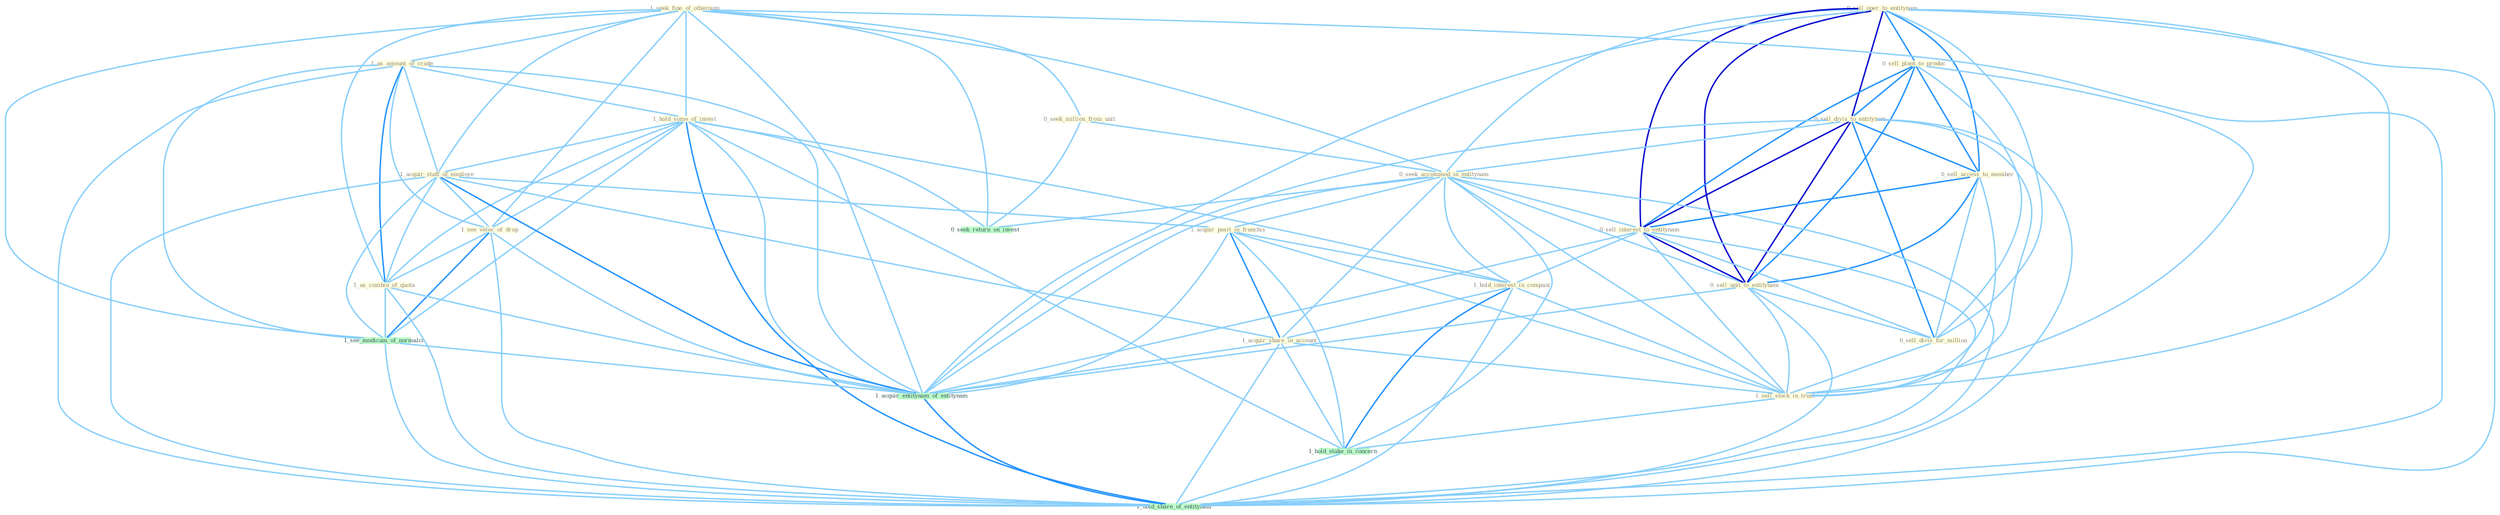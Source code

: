 Graph G{ 
    node
    [shape=polygon,style=filled,width=.5,height=.06,color="#BDFCC9",fixedsize=true,fontsize=4,
    fontcolor="#2f4f4f"];
    {node
    [color="#ffffe0", fontcolor="#8b7d6b"] "0_sell_oper_to_entitynam " "1_seek_fine_of_othernum " "1_us_amount_of_crude " "0_sell_plant_to_produc " "1_hold_some_of_invest " "0_seek_million_from_unit " "0_sell_divis_to_entitynam " "0_sell_access_to_member " "0_seek_accommod_in_entitynam " "1_acquir_staff_of_employe " "1_see_veloc_of_drop " "1_acquir_posit_in_franchis " "1_us_combin_of_quota " "0_sell_interest_to_entitynam " "1_hold_interest_in_compani " "0_sell_unit_to_entitynam " "0_sell_divis_for_million " "1_acquir_share_in_account " "1_sell_stock_in_trust "}
{node [color="#fff0f5", fontcolor="#b22222"]}
edge [color="#B0E2FF"];

	"0_sell_oper_to_entitynam " -- "0_sell_plant_to_produc " [w="2", color="#1e90ff" , len=0.8];
	"0_sell_oper_to_entitynam " -- "0_sell_divis_to_entitynam " [w="3", color="#0000cd" , len=0.6];
	"0_sell_oper_to_entitynam " -- "0_sell_access_to_member " [w="2", color="#1e90ff" , len=0.8];
	"0_sell_oper_to_entitynam " -- "0_seek_accommod_in_entitynam " [w="1", color="#87cefa" ];
	"0_sell_oper_to_entitynam " -- "0_sell_interest_to_entitynam " [w="3", color="#0000cd" , len=0.6];
	"0_sell_oper_to_entitynam " -- "0_sell_unit_to_entitynam " [w="3", color="#0000cd" , len=0.6];
	"0_sell_oper_to_entitynam " -- "0_sell_divis_for_million " [w="1", color="#87cefa" ];
	"0_sell_oper_to_entitynam " -- "1_sell_stock_in_trust " [w="1", color="#87cefa" ];
	"0_sell_oper_to_entitynam " -- "1_acquir_entitynam_of_entitynam " [w="1", color="#87cefa" ];
	"0_sell_oper_to_entitynam " -- "1_hold_share_of_entitynam " [w="1", color="#87cefa" ];
	"1_seek_fine_of_othernum " -- "1_us_amount_of_crude " [w="1", color="#87cefa" ];
	"1_seek_fine_of_othernum " -- "1_hold_some_of_invest " [w="1", color="#87cefa" ];
	"1_seek_fine_of_othernum " -- "0_seek_million_from_unit " [w="1", color="#87cefa" ];
	"1_seek_fine_of_othernum " -- "0_seek_accommod_in_entitynam " [w="1", color="#87cefa" ];
	"1_seek_fine_of_othernum " -- "1_acquir_staff_of_employe " [w="1", color="#87cefa" ];
	"1_seek_fine_of_othernum " -- "1_see_veloc_of_drop " [w="1", color="#87cefa" ];
	"1_seek_fine_of_othernum " -- "1_us_combin_of_quota " [w="1", color="#87cefa" ];
	"1_seek_fine_of_othernum " -- "0_seek_return_on_invest " [w="1", color="#87cefa" ];
	"1_seek_fine_of_othernum " -- "1_see_modicum_of_normalci " [w="1", color="#87cefa" ];
	"1_seek_fine_of_othernum " -- "1_acquir_entitynam_of_entitynam " [w="1", color="#87cefa" ];
	"1_seek_fine_of_othernum " -- "1_hold_share_of_entitynam " [w="1", color="#87cefa" ];
	"1_us_amount_of_crude " -- "1_hold_some_of_invest " [w="1", color="#87cefa" ];
	"1_us_amount_of_crude " -- "1_acquir_staff_of_employe " [w="1", color="#87cefa" ];
	"1_us_amount_of_crude " -- "1_see_veloc_of_drop " [w="1", color="#87cefa" ];
	"1_us_amount_of_crude " -- "1_us_combin_of_quota " [w="2", color="#1e90ff" , len=0.8];
	"1_us_amount_of_crude " -- "1_see_modicum_of_normalci " [w="1", color="#87cefa" ];
	"1_us_amount_of_crude " -- "1_acquir_entitynam_of_entitynam " [w="1", color="#87cefa" ];
	"1_us_amount_of_crude " -- "1_hold_share_of_entitynam " [w="1", color="#87cefa" ];
	"0_sell_plant_to_produc " -- "0_sell_divis_to_entitynam " [w="2", color="#1e90ff" , len=0.8];
	"0_sell_plant_to_produc " -- "0_sell_access_to_member " [w="2", color="#1e90ff" , len=0.8];
	"0_sell_plant_to_produc " -- "0_sell_interest_to_entitynam " [w="2", color="#1e90ff" , len=0.8];
	"0_sell_plant_to_produc " -- "0_sell_unit_to_entitynam " [w="2", color="#1e90ff" , len=0.8];
	"0_sell_plant_to_produc " -- "0_sell_divis_for_million " [w="1", color="#87cefa" ];
	"0_sell_plant_to_produc " -- "1_sell_stock_in_trust " [w="1", color="#87cefa" ];
	"1_hold_some_of_invest " -- "1_acquir_staff_of_employe " [w="1", color="#87cefa" ];
	"1_hold_some_of_invest " -- "1_see_veloc_of_drop " [w="1", color="#87cefa" ];
	"1_hold_some_of_invest " -- "1_us_combin_of_quota " [w="1", color="#87cefa" ];
	"1_hold_some_of_invest " -- "1_hold_interest_in_compani " [w="1", color="#87cefa" ];
	"1_hold_some_of_invest " -- "1_hold_stake_in_concern " [w="1", color="#87cefa" ];
	"1_hold_some_of_invest " -- "0_seek_return_on_invest " [w="1", color="#87cefa" ];
	"1_hold_some_of_invest " -- "1_see_modicum_of_normalci " [w="1", color="#87cefa" ];
	"1_hold_some_of_invest " -- "1_acquir_entitynam_of_entitynam " [w="1", color="#87cefa" ];
	"1_hold_some_of_invest " -- "1_hold_share_of_entitynam " [w="2", color="#1e90ff" , len=0.8];
	"0_seek_million_from_unit " -- "0_seek_accommod_in_entitynam " [w="1", color="#87cefa" ];
	"0_seek_million_from_unit " -- "0_seek_return_on_invest " [w="1", color="#87cefa" ];
	"0_sell_divis_to_entitynam " -- "0_sell_access_to_member " [w="2", color="#1e90ff" , len=0.8];
	"0_sell_divis_to_entitynam " -- "0_seek_accommod_in_entitynam " [w="1", color="#87cefa" ];
	"0_sell_divis_to_entitynam " -- "0_sell_interest_to_entitynam " [w="3", color="#0000cd" , len=0.6];
	"0_sell_divis_to_entitynam " -- "0_sell_unit_to_entitynam " [w="3", color="#0000cd" , len=0.6];
	"0_sell_divis_to_entitynam " -- "0_sell_divis_for_million " [w="2", color="#1e90ff" , len=0.8];
	"0_sell_divis_to_entitynam " -- "1_sell_stock_in_trust " [w="1", color="#87cefa" ];
	"0_sell_divis_to_entitynam " -- "1_acquir_entitynam_of_entitynam " [w="1", color="#87cefa" ];
	"0_sell_divis_to_entitynam " -- "1_hold_share_of_entitynam " [w="1", color="#87cefa" ];
	"0_sell_access_to_member " -- "0_sell_interest_to_entitynam " [w="2", color="#1e90ff" , len=0.8];
	"0_sell_access_to_member " -- "0_sell_unit_to_entitynam " [w="2", color="#1e90ff" , len=0.8];
	"0_sell_access_to_member " -- "0_sell_divis_for_million " [w="1", color="#87cefa" ];
	"0_sell_access_to_member " -- "1_sell_stock_in_trust " [w="1", color="#87cefa" ];
	"0_seek_accommod_in_entitynam " -- "1_acquir_posit_in_franchis " [w="1", color="#87cefa" ];
	"0_seek_accommod_in_entitynam " -- "0_sell_interest_to_entitynam " [w="1", color="#87cefa" ];
	"0_seek_accommod_in_entitynam " -- "1_hold_interest_in_compani " [w="1", color="#87cefa" ];
	"0_seek_accommod_in_entitynam " -- "0_sell_unit_to_entitynam " [w="1", color="#87cefa" ];
	"0_seek_accommod_in_entitynam " -- "1_acquir_share_in_account " [w="1", color="#87cefa" ];
	"0_seek_accommod_in_entitynam " -- "1_sell_stock_in_trust " [w="1", color="#87cefa" ];
	"0_seek_accommod_in_entitynam " -- "1_hold_stake_in_concern " [w="1", color="#87cefa" ];
	"0_seek_accommod_in_entitynam " -- "0_seek_return_on_invest " [w="1", color="#87cefa" ];
	"0_seek_accommod_in_entitynam " -- "1_acquir_entitynam_of_entitynam " [w="1", color="#87cefa" ];
	"0_seek_accommod_in_entitynam " -- "1_hold_share_of_entitynam " [w="1", color="#87cefa" ];
	"1_acquir_staff_of_employe " -- "1_see_veloc_of_drop " [w="1", color="#87cefa" ];
	"1_acquir_staff_of_employe " -- "1_acquir_posit_in_franchis " [w="1", color="#87cefa" ];
	"1_acquir_staff_of_employe " -- "1_us_combin_of_quota " [w="1", color="#87cefa" ];
	"1_acquir_staff_of_employe " -- "1_acquir_share_in_account " [w="1", color="#87cefa" ];
	"1_acquir_staff_of_employe " -- "1_see_modicum_of_normalci " [w="1", color="#87cefa" ];
	"1_acquir_staff_of_employe " -- "1_acquir_entitynam_of_entitynam " [w="2", color="#1e90ff" , len=0.8];
	"1_acquir_staff_of_employe " -- "1_hold_share_of_entitynam " [w="1", color="#87cefa" ];
	"1_see_veloc_of_drop " -- "1_us_combin_of_quota " [w="1", color="#87cefa" ];
	"1_see_veloc_of_drop " -- "1_see_modicum_of_normalci " [w="2", color="#1e90ff" , len=0.8];
	"1_see_veloc_of_drop " -- "1_acquir_entitynam_of_entitynam " [w="1", color="#87cefa" ];
	"1_see_veloc_of_drop " -- "1_hold_share_of_entitynam " [w="1", color="#87cefa" ];
	"1_acquir_posit_in_franchis " -- "1_hold_interest_in_compani " [w="1", color="#87cefa" ];
	"1_acquir_posit_in_franchis " -- "1_acquir_share_in_account " [w="2", color="#1e90ff" , len=0.8];
	"1_acquir_posit_in_franchis " -- "1_sell_stock_in_trust " [w="1", color="#87cefa" ];
	"1_acquir_posit_in_franchis " -- "1_hold_stake_in_concern " [w="1", color="#87cefa" ];
	"1_acquir_posit_in_franchis " -- "1_acquir_entitynam_of_entitynam " [w="1", color="#87cefa" ];
	"1_us_combin_of_quota " -- "1_see_modicum_of_normalci " [w="1", color="#87cefa" ];
	"1_us_combin_of_quota " -- "1_acquir_entitynam_of_entitynam " [w="1", color="#87cefa" ];
	"1_us_combin_of_quota " -- "1_hold_share_of_entitynam " [w="1", color="#87cefa" ];
	"0_sell_interest_to_entitynam " -- "1_hold_interest_in_compani " [w="1", color="#87cefa" ];
	"0_sell_interest_to_entitynam " -- "0_sell_unit_to_entitynam " [w="3", color="#0000cd" , len=0.6];
	"0_sell_interest_to_entitynam " -- "0_sell_divis_for_million " [w="1", color="#87cefa" ];
	"0_sell_interest_to_entitynam " -- "1_sell_stock_in_trust " [w="1", color="#87cefa" ];
	"0_sell_interest_to_entitynam " -- "1_acquir_entitynam_of_entitynam " [w="1", color="#87cefa" ];
	"0_sell_interest_to_entitynam " -- "1_hold_share_of_entitynam " [w="1", color="#87cefa" ];
	"1_hold_interest_in_compani " -- "1_acquir_share_in_account " [w="1", color="#87cefa" ];
	"1_hold_interest_in_compani " -- "1_sell_stock_in_trust " [w="1", color="#87cefa" ];
	"1_hold_interest_in_compani " -- "1_hold_stake_in_concern " [w="2", color="#1e90ff" , len=0.8];
	"1_hold_interest_in_compani " -- "1_hold_share_of_entitynam " [w="1", color="#87cefa" ];
	"0_sell_unit_to_entitynam " -- "0_sell_divis_for_million " [w="1", color="#87cefa" ];
	"0_sell_unit_to_entitynam " -- "1_sell_stock_in_trust " [w="1", color="#87cefa" ];
	"0_sell_unit_to_entitynam " -- "1_acquir_entitynam_of_entitynam " [w="1", color="#87cefa" ];
	"0_sell_unit_to_entitynam " -- "1_hold_share_of_entitynam " [w="1", color="#87cefa" ];
	"0_sell_divis_for_million " -- "1_sell_stock_in_trust " [w="1", color="#87cefa" ];
	"1_acquir_share_in_account " -- "1_sell_stock_in_trust " [w="1", color="#87cefa" ];
	"1_acquir_share_in_account " -- "1_hold_stake_in_concern " [w="1", color="#87cefa" ];
	"1_acquir_share_in_account " -- "1_acquir_entitynam_of_entitynam " [w="1", color="#87cefa" ];
	"1_acquir_share_in_account " -- "1_hold_share_of_entitynam " [w="1", color="#87cefa" ];
	"1_sell_stock_in_trust " -- "1_hold_stake_in_concern " [w="1", color="#87cefa" ];
	"1_hold_stake_in_concern " -- "1_hold_share_of_entitynam " [w="1", color="#87cefa" ];
	"1_see_modicum_of_normalci " -- "1_acquir_entitynam_of_entitynam " [w="1", color="#87cefa" ];
	"1_see_modicum_of_normalci " -- "1_hold_share_of_entitynam " [w="1", color="#87cefa" ];
	"1_acquir_entitynam_of_entitynam " -- "1_hold_share_of_entitynam " [w="2", color="#1e90ff" , len=0.8];
}
